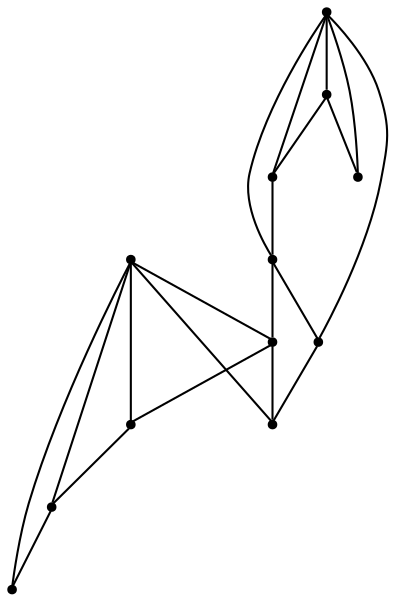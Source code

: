 graph {
  node [shape=point,comment="{\"directed\":false,\"doi\":\"10.1007/978-3-031-22203-0_19\",\"figure\":\"3 (3)\"}"]

  v0 [pos="1289.6356819164957,633.8711688180636"]
  v1 [pos="1285.4297849989123,765.657185236685"]
  v2 [pos="1253.6163724478158,633.8711688180636"]
  v3 [pos="1222.3144969228902,768.5158311076895"]
  v4 [pos="1222.3144969228902,633.8711688180636"]
  v5 [pos="1188.652950599822,768.5158311076896"]
  v6 [pos="1087.6649732386875,633.8711688180636"]
  v7 [pos="1117.12068623259,765.657185236685"]
  v8 [pos="1054.0064632625642,768.5158311076895"]
  v9 [pos="1054.8222231761063,633.8711688180634"]
  v10 [pos="1020.3448215568695,633.8711688180634"]
  v11 [pos="1020.3448215568694,768.5158311076895"]

  v0 -- v1 [id="-1",pos="1289.6356819164957,633.8711688180636 1285.4297849989123,765.657185236685 1285.4297849989123,765.657185236685 1285.4297849989123,765.657185236685"]
  v11 -- v8 [id="-3",pos="1020.3448215568694,768.5158311076895 1054.0064632625642,768.5158311076895 1054.0064632625642,768.5158311076895 1054.0064632625642,768.5158311076895"]
  v8 -- v7 [id="-4",pos="1054.0064632625642,768.5158311076895 1117.12068623259,765.657185236685 1117.12068623259,765.657185236685 1117.12068623259,765.657185236685"]
  v7 -- v5 [id="-5",pos="1117.12068623259,765.657185236685 1188.652950599822,768.5158311076896 1188.652950599822,768.5158311076896 1188.652950599822,768.5158311076896"]
  v5 -- v3 [id="-6",pos="1188.652950599822,768.5158311076896 1222.3144969228902,768.5158311076895 1222.3144969228902,768.5158311076895 1222.3144969228902,768.5158311076895"]
  v3 -- v1 [id="-7",pos="1222.3144969228902,768.5158311076895 1285.4297849989123,765.657185236685 1285.4297849989123,765.657185236685 1285.4297849989123,765.657185236685"]
  v10 -- v9 [id="-10",pos="1020.3448215568695,633.8711688180634 1054.8222231761063,633.8711688180634 1054.8222231761063,633.8711688180634 1054.8222231761063,633.8711688180634"]
  v9 -- v6 [id="-11",pos="1054.8222231761063,633.8711688180634 1087.6649732386875,633.8711688180636 1087.6649732386875,633.8711688180636 1087.6649732386875,633.8711688180636"]
  v6 -- v4 [id="-12",pos="1087.6649732386875,633.8711688180636 1222.3144969228902,633.8711688180636 1222.3144969228902,633.8711688180636 1222.3144969228902,633.8711688180636"]
  v4 -- v2 [id="-13",pos="1222.3144969228902,633.8711688180636 1253.6163724478158,633.8711688180636 1253.6163724478158,633.8711688180636 1253.6163724478158,633.8711688180636"]
  v2 -- v0 [id="-14",pos="1253.6163724478158,633.8711688180636 1289.6356819164957,633.8711688180636 1289.6356819164957,633.8711688180636 1289.6356819164957,633.8711688180636"]
  v10 -- v11 [id="-16",pos="1020.3448215568695,633.8711688180634 1020.3448215568694,768.5158311076895 1020.3448215568694,768.5158311076895 1020.3448215568694,768.5158311076895"]
  v8 -- v6 [id="-17",pos="1054.0064632625642,768.5158311076895 1087.6649732386875,633.8711688180636 1087.6649732386875,633.8711688180636 1087.6649732386875,633.8711688180636"]
  v8 -- v10 [id="-18",pos="1054.0064632625642,768.5158311076895 1020.3448215568695,633.8711688180634 1020.3448215568695,633.8711688180634 1020.3448215568695,633.8711688180634"]
  v8 -- v9 [id="-19",pos="1054.0064632625642,768.5158311076895 1054.8222231761063,633.8711688180634 1054.8222231761063,633.8711688180634 1054.8222231761063,633.8711688180634"]
  v6 -- v7 [id="-20",pos="1087.6649732386875,633.8711688180636 1117.12068623259,765.657185236685 1117.12068623259,765.657185236685 1117.12068623259,765.657185236685"]
  v3 -- v4 [id="-21",pos="1222.3144969228902,768.5158311076895 1222.3144969228902,633.8711688180636 1222.3144969228902,633.8711688180636 1222.3144969228902,633.8711688180636"]
  v3 -- v0 [id="-22",pos="1222.3144969228902,768.5158311076895 1289.6356819164957,633.8711688180636 1289.6356819164957,633.8711688180636 1289.6356819164957,633.8711688180636"]
  v4 -- v5 [id="-23",pos="1222.3144969228902,633.8711688180636 1188.652950599822,768.5158311076896 1188.652950599822,768.5158311076896 1188.652950599822,768.5158311076896"]
  v2 -- v3 [id="-24",pos="1253.6163724478158,633.8711688180636 1222.3144969228902,768.5158311076895 1222.3144969228902,768.5158311076895 1222.3144969228902,768.5158311076895"]
}